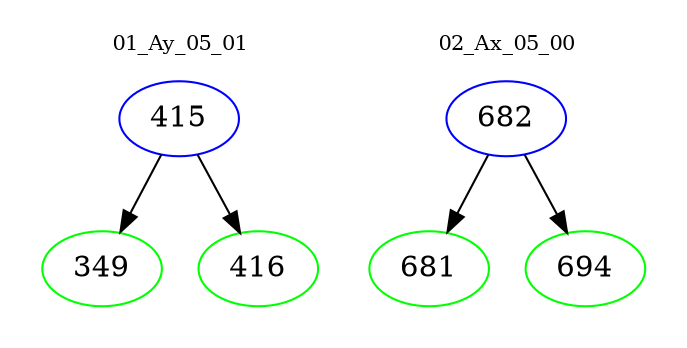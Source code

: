 digraph{
subgraph cluster_0 {
color = white
label = "01_Ay_05_01";
fontsize=10;
T0_415 [label="415", color="blue"]
T0_415 -> T0_349 [color="black"]
T0_349 [label="349", color="green"]
T0_415 -> T0_416 [color="black"]
T0_416 [label="416", color="green"]
}
subgraph cluster_1 {
color = white
label = "02_Ax_05_00";
fontsize=10;
T1_682 [label="682", color="blue"]
T1_682 -> T1_681 [color="black"]
T1_681 [label="681", color="green"]
T1_682 -> T1_694 [color="black"]
T1_694 [label="694", color="green"]
}
}
